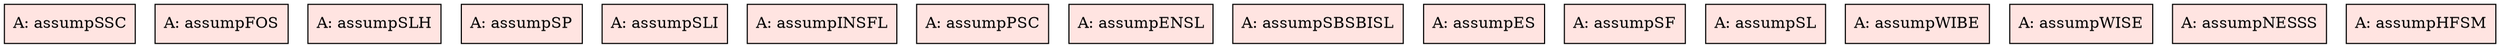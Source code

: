 digraph avsa {


	assumpSSC	[shape=box, color=black, style=filled, fillcolor=mistyrose, label="A: assumpSSC"];
	assumpFOS	[shape=box, color=black, style=filled, fillcolor=mistyrose, label="A: assumpFOS"];
	assumpSLH	[shape=box, color=black, style=filled, fillcolor=mistyrose, label="A: assumpSLH"];
	assumpSP	[shape=box, color=black, style=filled, fillcolor=mistyrose, label="A: assumpSP"];
	assumpSLI	[shape=box, color=black, style=filled, fillcolor=mistyrose, label="A: assumpSLI"];
	assumpINSFL	[shape=box, color=black, style=filled, fillcolor=mistyrose, label="A: assumpINSFL"];
	assumpPSC	[shape=box, color=black, style=filled, fillcolor=mistyrose, label="A: assumpPSC"];
	assumpENSL	[shape=box, color=black, style=filled, fillcolor=mistyrose, label="A: assumpENSL"];
	assumpSBSBISL	[shape=box, color=black, style=filled, fillcolor=mistyrose, label="A: assumpSBSBISL"];
	assumpES	[shape=box, color=black, style=filled, fillcolor=mistyrose, label="A: assumpES"];
	assumpSF	[shape=box, color=black, style=filled, fillcolor=mistyrose, label="A: assumpSF"];
	assumpSL	[shape=box, color=black, style=filled, fillcolor=mistyrose, label="A: assumpSL"];
	assumpWIBE	[shape=box, color=black, style=filled, fillcolor=mistyrose, label="A: assumpWIBE"];
	assumpWISE	[shape=box, color=black, style=filled, fillcolor=mistyrose, label="A: assumpWISE"];
	assumpNESSS	[shape=box, color=black, style=filled, fillcolor=mistyrose, label="A: assumpNESSS"];
	assumpHFSM	[shape=box, color=black, style=filled, fillcolor=mistyrose, label="A: assumpHFSM"];

	subgraph A {
	rank="same"
	{assumpSSC, assumpFOS, assumpSLH, assumpSP, assumpSLI, assumpINSFL, assumpPSC, assumpENSL, assumpSBSBISL, assumpES, assumpSF, assumpSL, assumpWIBE, assumpWISE, assumpNESSS, assumpHFSM}
	}

}
